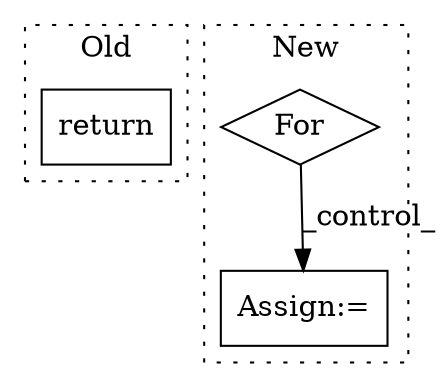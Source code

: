 digraph G {
subgraph cluster0 {
1 [label="return" a="93" s="1856" l="7" shape="box"];
label = "Old";
style="dotted";
}
subgraph cluster1 {
2 [label="For" a="107" s="3953,3972" l="4,14" shape="diamond"];
3 [label="Assign:=" a="68" s="4113" l="3" shape="box"];
label = "New";
style="dotted";
}
2 -> 3 [label="_control_"];
}